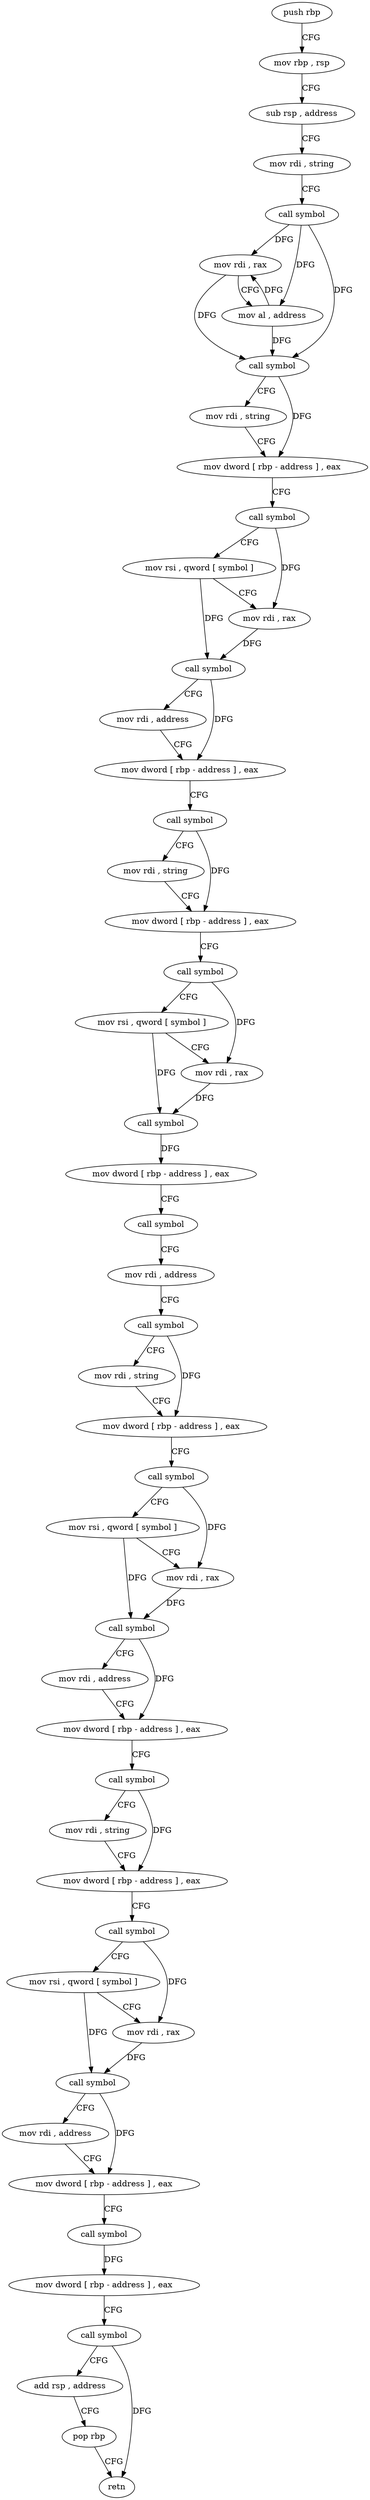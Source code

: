 digraph "func" {
"4216976" [label = "push rbp" ]
"4216977" [label = "mov rbp , rsp" ]
"4216980" [label = "sub rsp , address" ]
"4216984" [label = "mov rdi , string" ]
"4216994" [label = "call symbol" ]
"4216999" [label = "mov rdi , rax" ]
"4217002" [label = "mov al , address" ]
"4217004" [label = "call symbol" ]
"4217009" [label = "mov rdi , string" ]
"4217019" [label = "mov dword [ rbp - address ] , eax" ]
"4217022" [label = "call symbol" ]
"4217027" [label = "mov rsi , qword [ symbol ]" ]
"4217035" [label = "mov rdi , rax" ]
"4217038" [label = "call symbol" ]
"4217043" [label = "mov rdi , address" ]
"4217053" [label = "mov dword [ rbp - address ] , eax" ]
"4217056" [label = "call symbol" ]
"4217061" [label = "mov rdi , string" ]
"4217071" [label = "mov dword [ rbp - address ] , eax" ]
"4217074" [label = "call symbol" ]
"4217079" [label = "mov rsi , qword [ symbol ]" ]
"4217087" [label = "mov rdi , rax" ]
"4217090" [label = "call symbol" ]
"4217095" [label = "mov dword [ rbp - address ] , eax" ]
"4217098" [label = "call symbol" ]
"4217103" [label = "mov rdi , address" ]
"4217113" [label = "call symbol" ]
"4217118" [label = "mov rdi , string" ]
"4217128" [label = "mov dword [ rbp - address ] , eax" ]
"4217131" [label = "call symbol" ]
"4217136" [label = "mov rsi , qword [ symbol ]" ]
"4217144" [label = "mov rdi , rax" ]
"4217147" [label = "call symbol" ]
"4217152" [label = "mov rdi , address" ]
"4217162" [label = "mov dword [ rbp - address ] , eax" ]
"4217165" [label = "call symbol" ]
"4217170" [label = "mov rdi , string" ]
"4217180" [label = "mov dword [ rbp - address ] , eax" ]
"4217183" [label = "call symbol" ]
"4217188" [label = "mov rsi , qword [ symbol ]" ]
"4217196" [label = "mov rdi , rax" ]
"4217199" [label = "call symbol" ]
"4217204" [label = "mov rdi , address" ]
"4217214" [label = "mov dword [ rbp - address ] , eax" ]
"4217217" [label = "call symbol" ]
"4217222" [label = "mov dword [ rbp - address ] , eax" ]
"4217225" [label = "call symbol" ]
"4217230" [label = "add rsp , address" ]
"4217234" [label = "pop rbp" ]
"4217235" [label = "retn" ]
"4216976" -> "4216977" [ label = "CFG" ]
"4216977" -> "4216980" [ label = "CFG" ]
"4216980" -> "4216984" [ label = "CFG" ]
"4216984" -> "4216994" [ label = "CFG" ]
"4216994" -> "4216999" [ label = "DFG" ]
"4216994" -> "4217002" [ label = "DFG" ]
"4216994" -> "4217004" [ label = "DFG" ]
"4216999" -> "4217002" [ label = "CFG" ]
"4216999" -> "4217004" [ label = "DFG" ]
"4217002" -> "4217004" [ label = "DFG" ]
"4217002" -> "4216999" [ label = "DFG" ]
"4217004" -> "4217009" [ label = "CFG" ]
"4217004" -> "4217019" [ label = "DFG" ]
"4217009" -> "4217019" [ label = "CFG" ]
"4217019" -> "4217022" [ label = "CFG" ]
"4217022" -> "4217027" [ label = "CFG" ]
"4217022" -> "4217035" [ label = "DFG" ]
"4217027" -> "4217035" [ label = "CFG" ]
"4217027" -> "4217038" [ label = "DFG" ]
"4217035" -> "4217038" [ label = "DFG" ]
"4217038" -> "4217043" [ label = "CFG" ]
"4217038" -> "4217053" [ label = "DFG" ]
"4217043" -> "4217053" [ label = "CFG" ]
"4217053" -> "4217056" [ label = "CFG" ]
"4217056" -> "4217061" [ label = "CFG" ]
"4217056" -> "4217071" [ label = "DFG" ]
"4217061" -> "4217071" [ label = "CFG" ]
"4217071" -> "4217074" [ label = "CFG" ]
"4217074" -> "4217079" [ label = "CFG" ]
"4217074" -> "4217087" [ label = "DFG" ]
"4217079" -> "4217087" [ label = "CFG" ]
"4217079" -> "4217090" [ label = "DFG" ]
"4217087" -> "4217090" [ label = "DFG" ]
"4217090" -> "4217095" [ label = "DFG" ]
"4217095" -> "4217098" [ label = "CFG" ]
"4217098" -> "4217103" [ label = "CFG" ]
"4217103" -> "4217113" [ label = "CFG" ]
"4217113" -> "4217118" [ label = "CFG" ]
"4217113" -> "4217128" [ label = "DFG" ]
"4217118" -> "4217128" [ label = "CFG" ]
"4217128" -> "4217131" [ label = "CFG" ]
"4217131" -> "4217136" [ label = "CFG" ]
"4217131" -> "4217144" [ label = "DFG" ]
"4217136" -> "4217144" [ label = "CFG" ]
"4217136" -> "4217147" [ label = "DFG" ]
"4217144" -> "4217147" [ label = "DFG" ]
"4217147" -> "4217152" [ label = "CFG" ]
"4217147" -> "4217162" [ label = "DFG" ]
"4217152" -> "4217162" [ label = "CFG" ]
"4217162" -> "4217165" [ label = "CFG" ]
"4217165" -> "4217170" [ label = "CFG" ]
"4217165" -> "4217180" [ label = "DFG" ]
"4217170" -> "4217180" [ label = "CFG" ]
"4217180" -> "4217183" [ label = "CFG" ]
"4217183" -> "4217188" [ label = "CFG" ]
"4217183" -> "4217196" [ label = "DFG" ]
"4217188" -> "4217196" [ label = "CFG" ]
"4217188" -> "4217199" [ label = "DFG" ]
"4217196" -> "4217199" [ label = "DFG" ]
"4217199" -> "4217204" [ label = "CFG" ]
"4217199" -> "4217214" [ label = "DFG" ]
"4217204" -> "4217214" [ label = "CFG" ]
"4217214" -> "4217217" [ label = "CFG" ]
"4217217" -> "4217222" [ label = "DFG" ]
"4217222" -> "4217225" [ label = "CFG" ]
"4217225" -> "4217230" [ label = "CFG" ]
"4217225" -> "4217235" [ label = "DFG" ]
"4217230" -> "4217234" [ label = "CFG" ]
"4217234" -> "4217235" [ label = "CFG" ]
}

